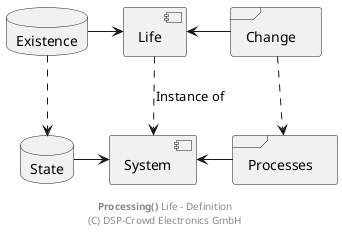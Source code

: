 
@startuml

' skinparam linetype polyline

component "Life" as pLife
database "Existence" as sExist
frame "Change" as pChange

component "System" as pSys
database "State" as sState
frame "Processes" as pProc

pLife <-l- sExist
pLife <-r- pChange

pSys <-l- sState
pSys <-r- pProc

sExist ..> sState
pLife ..> pSys : Instance of
pChange ..> pProc

footer **Processing()** Life - Definition\n(C) DSP-Crowd Electronics GmbH

@enduml


